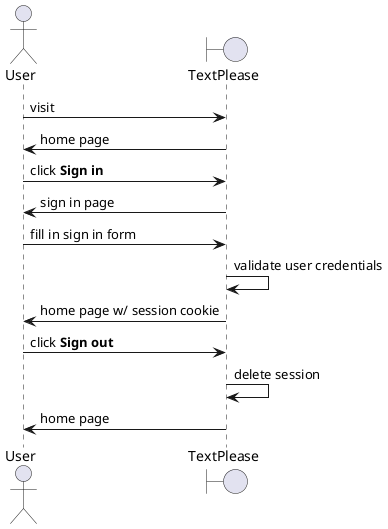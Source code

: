 @startuml
actor User
boundary TextPlease

User -> TextPlease : visit
TextPlease -> User : home page

User -> TextPlease : click **Sign in**
TextPlease -> User : sign in page

User -> TextPlease : fill in sign in form
TextPlease -> TextPlease : validate user credentials
TextPlease -> User : home page w/ session cookie

User -> TextPlease : click **Sign out**
TextPlease -> TextPlease : delete session
TextPlease -> User : home page
@enduml
